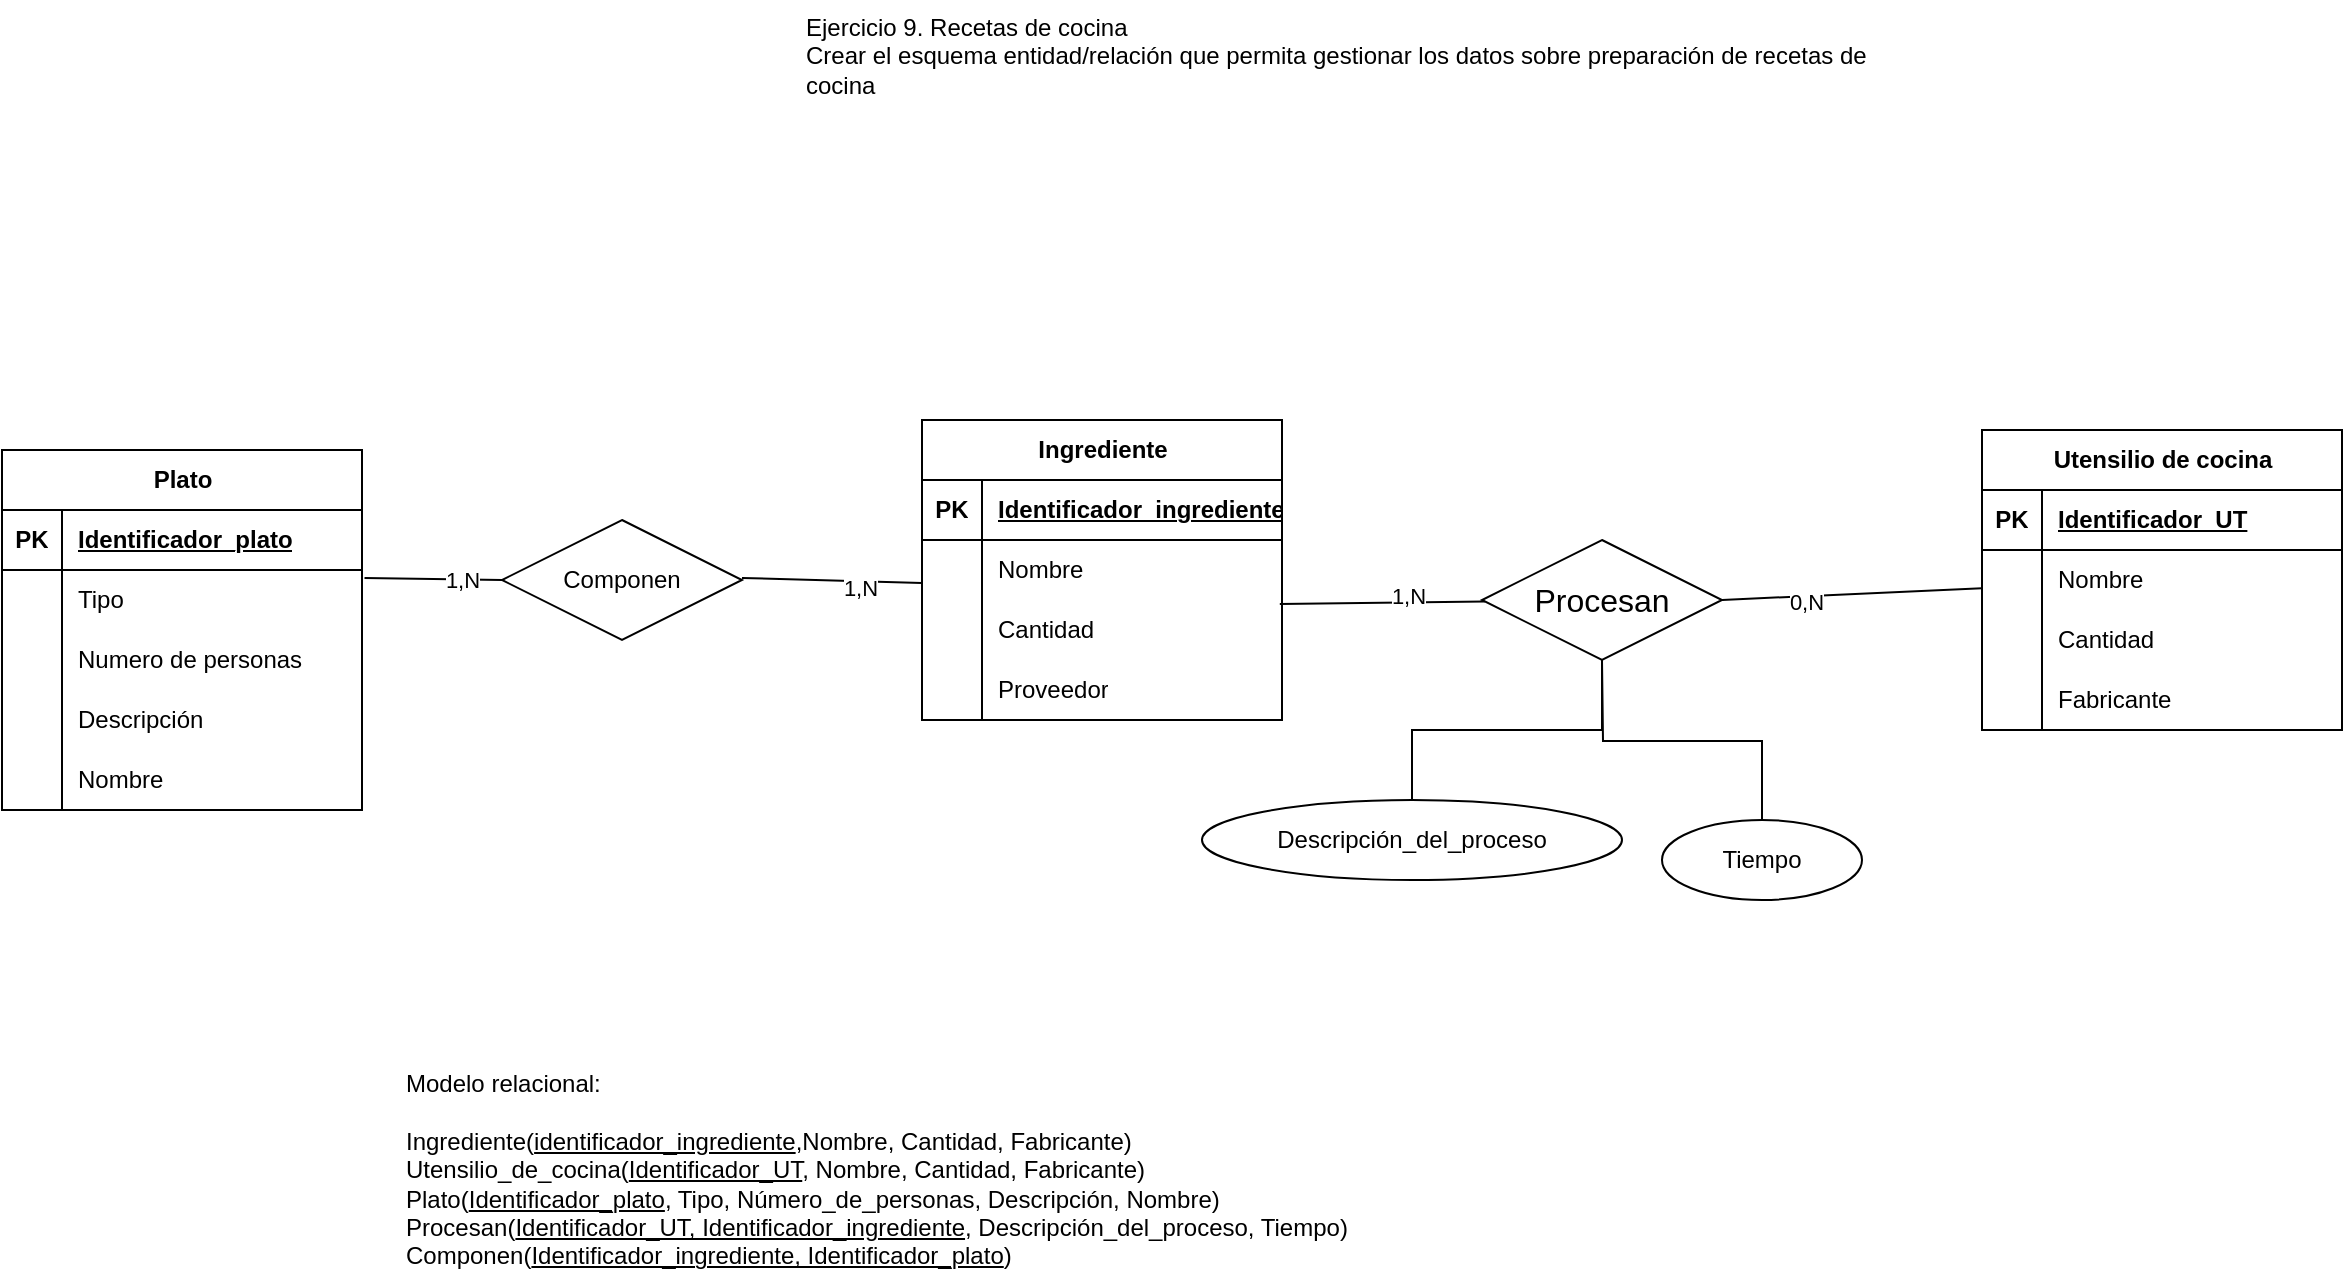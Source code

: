 <mxfile version="21.0.10" type="google"><diagram name="Page-1" id="28-ROfennFecEhw8RD-N"><mxGraphModel grid="1" page="1" gridSize="10" guides="1" tooltips="1" connect="1" arrows="1" fold="1" pageScale="1" pageWidth="850" pageHeight="1100" math="0" shadow="0"><root><mxCell id="0"/><mxCell id="1" parent="0"/><mxCell id="pnl63K2gYSRgU_bxeN3m-1" value="Plato" style="shape=table;startSize=30;container=1;collapsible=1;childLayout=tableLayout;fixedRows=1;rowLines=0;fontStyle=1;align=center;resizeLast=1;html=1;" vertex="1" parent="1"><mxGeometry x="-450" y="-585" width="180" height="180" as="geometry"/></mxCell><mxCell id="pnl63K2gYSRgU_bxeN3m-2" value="" style="shape=tableRow;horizontal=0;startSize=0;swimlaneHead=0;swimlaneBody=0;fillColor=none;collapsible=0;dropTarget=0;points=[[0,0.5],[1,0.5]];portConstraint=eastwest;top=0;left=0;right=0;bottom=1;" vertex="1" parent="pnl63K2gYSRgU_bxeN3m-1"><mxGeometry y="30" width="180" height="30" as="geometry"/></mxCell><mxCell id="pnl63K2gYSRgU_bxeN3m-3" value="PK" style="shape=partialRectangle;connectable=0;fillColor=none;top=0;left=0;bottom=0;right=0;fontStyle=1;overflow=hidden;whiteSpace=wrap;html=1;" vertex="1" parent="pnl63K2gYSRgU_bxeN3m-2"><mxGeometry width="30" height="30" as="geometry"><mxRectangle width="30" height="30" as="alternateBounds"/></mxGeometry></mxCell><mxCell id="pnl63K2gYSRgU_bxeN3m-4" value="Identificador_plato" style="shape=partialRectangle;connectable=0;fillColor=none;top=0;left=0;bottom=0;right=0;align=left;spacingLeft=6;fontStyle=5;overflow=hidden;whiteSpace=wrap;html=1;" vertex="1" parent="pnl63K2gYSRgU_bxeN3m-2"><mxGeometry x="30" width="150" height="30" as="geometry"><mxRectangle width="150" height="30" as="alternateBounds"/></mxGeometry></mxCell><mxCell id="pnl63K2gYSRgU_bxeN3m-5" value="" style="shape=tableRow;horizontal=0;startSize=0;swimlaneHead=0;swimlaneBody=0;fillColor=none;collapsible=0;dropTarget=0;points=[[0,0.5],[1,0.5]];portConstraint=eastwest;top=0;left=0;right=0;bottom=0;" vertex="1" parent="pnl63K2gYSRgU_bxeN3m-1"><mxGeometry y="60" width="180" height="30" as="geometry"/></mxCell><mxCell id="pnl63K2gYSRgU_bxeN3m-6" value="" style="shape=partialRectangle;connectable=0;fillColor=none;top=0;left=0;bottom=0;right=0;editable=1;overflow=hidden;whiteSpace=wrap;html=1;" vertex="1" parent="pnl63K2gYSRgU_bxeN3m-5"><mxGeometry width="30" height="30" as="geometry"><mxRectangle width="30" height="30" as="alternateBounds"/></mxGeometry></mxCell><mxCell id="pnl63K2gYSRgU_bxeN3m-7" value="Tipo" style="shape=partialRectangle;connectable=0;fillColor=none;top=0;left=0;bottom=0;right=0;align=left;spacingLeft=6;overflow=hidden;whiteSpace=wrap;html=1;" vertex="1" parent="pnl63K2gYSRgU_bxeN3m-5"><mxGeometry x="30" width="150" height="30" as="geometry"><mxRectangle width="150" height="30" as="alternateBounds"/></mxGeometry></mxCell><mxCell id="pnl63K2gYSRgU_bxeN3m-8" value="" style="shape=tableRow;horizontal=0;startSize=0;swimlaneHead=0;swimlaneBody=0;fillColor=none;collapsible=0;dropTarget=0;points=[[0,0.5],[1,0.5]];portConstraint=eastwest;top=0;left=0;right=0;bottom=0;" vertex="1" parent="pnl63K2gYSRgU_bxeN3m-1"><mxGeometry y="90" width="180" height="30" as="geometry"/></mxCell><mxCell id="pnl63K2gYSRgU_bxeN3m-9" value="" style="shape=partialRectangle;connectable=0;fillColor=none;top=0;left=0;bottom=0;right=0;editable=1;overflow=hidden;whiteSpace=wrap;html=1;" vertex="1" parent="pnl63K2gYSRgU_bxeN3m-8"><mxGeometry width="30" height="30" as="geometry"><mxRectangle width="30" height="30" as="alternateBounds"/></mxGeometry></mxCell><mxCell id="pnl63K2gYSRgU_bxeN3m-10" value="Numero de personas" style="shape=partialRectangle;connectable=0;fillColor=none;top=0;left=0;bottom=0;right=0;align=left;spacingLeft=6;overflow=hidden;whiteSpace=wrap;html=1;" vertex="1" parent="pnl63K2gYSRgU_bxeN3m-8"><mxGeometry x="30" width="150" height="30" as="geometry"><mxRectangle width="150" height="30" as="alternateBounds"/></mxGeometry></mxCell><mxCell id="C6Ee5K4iD9tcc7pvm4vV-2" value="" style="shape=tableRow;horizontal=0;startSize=0;swimlaneHead=0;swimlaneBody=0;fillColor=none;collapsible=0;dropTarget=0;points=[[0,0.5],[1,0.5]];portConstraint=eastwest;top=0;left=0;right=0;bottom=0;" vertex="1" parent="pnl63K2gYSRgU_bxeN3m-1"><mxGeometry y="120" width="180" height="30" as="geometry"/></mxCell><mxCell id="C6Ee5K4iD9tcc7pvm4vV-3" value="" style="shape=partialRectangle;connectable=0;fillColor=none;top=0;left=0;bottom=0;right=0;editable=1;overflow=hidden;whiteSpace=wrap;html=1;" vertex="1" parent="C6Ee5K4iD9tcc7pvm4vV-2"><mxGeometry width="30" height="30" as="geometry"><mxRectangle width="30" height="30" as="alternateBounds"/></mxGeometry></mxCell><mxCell id="C6Ee5K4iD9tcc7pvm4vV-4" value="Descripción" style="shape=partialRectangle;connectable=0;fillColor=none;top=0;left=0;bottom=0;right=0;align=left;spacingLeft=6;overflow=hidden;whiteSpace=wrap;html=1;" vertex="1" parent="C6Ee5K4iD9tcc7pvm4vV-2"><mxGeometry x="30" width="150" height="30" as="geometry"><mxRectangle width="150" height="30" as="alternateBounds"/></mxGeometry></mxCell><mxCell id="C6Ee5K4iD9tcc7pvm4vV-6" value="" style="shape=tableRow;horizontal=0;startSize=0;swimlaneHead=0;swimlaneBody=0;fillColor=none;collapsible=0;dropTarget=0;points=[[0,0.5],[1,0.5]];portConstraint=eastwest;top=0;left=0;right=0;bottom=0;" vertex="1" parent="pnl63K2gYSRgU_bxeN3m-1"><mxGeometry y="150" width="180" height="30" as="geometry"/></mxCell><mxCell id="C6Ee5K4iD9tcc7pvm4vV-7" value="" style="shape=partialRectangle;connectable=0;fillColor=none;top=0;left=0;bottom=0;right=0;editable=1;overflow=hidden;whiteSpace=wrap;html=1;" vertex="1" parent="C6Ee5K4iD9tcc7pvm4vV-6"><mxGeometry width="30" height="30" as="geometry"><mxRectangle width="30" height="30" as="alternateBounds"/></mxGeometry></mxCell><mxCell id="C6Ee5K4iD9tcc7pvm4vV-8" value="Nombre" style="shape=partialRectangle;connectable=0;fillColor=none;top=0;left=0;bottom=0;right=0;align=left;spacingLeft=6;overflow=hidden;whiteSpace=wrap;html=1;" vertex="1" parent="C6Ee5K4iD9tcc7pvm4vV-6"><mxGeometry x="30" width="150" height="30" as="geometry"><mxRectangle width="150" height="30" as="alternateBounds"/></mxGeometry></mxCell><mxCell id="z5ywBvDTs9drmDrElChn-3" style="edgeStyle=none;curved=1;rounded=0;orthogonalLoop=1;jettySize=auto;html=1;fontSize=12;startSize=8;endSize=8;entryX=1;entryY=0.5;entryDx=0;entryDy=0;endArrow=none;endFill=0;" edge="1" parent="1" source="pnl63K2gYSRgU_bxeN3m-11" target="z5ywBvDTs9drmDrElChn-2"><mxGeometry relative="1" as="geometry"><mxPoint x="370" y="-530" as="targetPoint"/></mxGeometry></mxCell><mxCell id="pnl63K2gYSRgU_bxeN3m-77" value="0,N" style="edgeLabel;html=1;align=center;verticalAlign=middle;resizable=0;points=[];" connectable="0" vertex="1" parent="z5ywBvDTs9drmDrElChn-3"><mxGeometry x="0.423" y="2" relative="1" as="geometry"><mxPoint x="4" as="offset"/></mxGeometry></mxCell><mxCell id="pnl63K2gYSRgU_bxeN3m-11" value="Utensilio de cocina" style="shape=table;startSize=30;container=1;collapsible=1;childLayout=tableLayout;fixedRows=1;rowLines=0;fontStyle=1;align=center;resizeLast=1;html=1;" vertex="1" parent="1"><mxGeometry x="540" y="-595" width="180" height="150" as="geometry"/></mxCell><mxCell id="pnl63K2gYSRgU_bxeN3m-12" value="" style="shape=tableRow;horizontal=0;startSize=0;swimlaneHead=0;swimlaneBody=0;fillColor=none;collapsible=0;dropTarget=0;points=[[0,0.5],[1,0.5]];portConstraint=eastwest;top=0;left=0;right=0;bottom=1;" vertex="1" parent="pnl63K2gYSRgU_bxeN3m-11"><mxGeometry y="30" width="180" height="30" as="geometry"/></mxCell><mxCell id="pnl63K2gYSRgU_bxeN3m-13" value="PK" style="shape=partialRectangle;connectable=0;fillColor=none;top=0;left=0;bottom=0;right=0;fontStyle=1;overflow=hidden;whiteSpace=wrap;html=1;" vertex="1" parent="pnl63K2gYSRgU_bxeN3m-12"><mxGeometry width="30" height="30" as="geometry"><mxRectangle width="30" height="30" as="alternateBounds"/></mxGeometry></mxCell><mxCell id="pnl63K2gYSRgU_bxeN3m-14" value="Identificador_UT" style="shape=partialRectangle;connectable=0;fillColor=none;top=0;left=0;bottom=0;right=0;align=left;spacingLeft=6;fontStyle=5;overflow=hidden;whiteSpace=wrap;html=1;" vertex="1" parent="pnl63K2gYSRgU_bxeN3m-12"><mxGeometry x="30" width="150" height="30" as="geometry"><mxRectangle width="150" height="30" as="alternateBounds"/></mxGeometry></mxCell><mxCell id="pnl63K2gYSRgU_bxeN3m-15" value="" style="shape=tableRow;horizontal=0;startSize=0;swimlaneHead=0;swimlaneBody=0;fillColor=none;collapsible=0;dropTarget=0;points=[[0,0.5],[1,0.5]];portConstraint=eastwest;top=0;left=0;right=0;bottom=0;" vertex="1" parent="pnl63K2gYSRgU_bxeN3m-11"><mxGeometry y="60" width="180" height="30" as="geometry"/></mxCell><mxCell id="pnl63K2gYSRgU_bxeN3m-16" value="" style="shape=partialRectangle;connectable=0;fillColor=none;top=0;left=0;bottom=0;right=0;editable=1;overflow=hidden;whiteSpace=wrap;html=1;" vertex="1" parent="pnl63K2gYSRgU_bxeN3m-15"><mxGeometry width="30" height="30" as="geometry"><mxRectangle width="30" height="30" as="alternateBounds"/></mxGeometry></mxCell><mxCell id="pnl63K2gYSRgU_bxeN3m-17" value="Nombre" style="shape=partialRectangle;connectable=0;fillColor=none;top=0;left=0;bottom=0;right=0;align=left;spacingLeft=6;overflow=hidden;whiteSpace=wrap;html=1;" vertex="1" parent="pnl63K2gYSRgU_bxeN3m-15"><mxGeometry x="30" width="150" height="30" as="geometry"><mxRectangle width="150" height="30" as="alternateBounds"/></mxGeometry></mxCell><mxCell id="pnl63K2gYSRgU_bxeN3m-18" value="" style="shape=tableRow;horizontal=0;startSize=0;swimlaneHead=0;swimlaneBody=0;fillColor=none;collapsible=0;dropTarget=0;points=[[0,0.5],[1,0.5]];portConstraint=eastwest;top=0;left=0;right=0;bottom=0;" vertex="1" parent="pnl63K2gYSRgU_bxeN3m-11"><mxGeometry y="90" width="180" height="30" as="geometry"/></mxCell><mxCell id="pnl63K2gYSRgU_bxeN3m-19" value="" style="shape=partialRectangle;connectable=0;fillColor=none;top=0;left=0;bottom=0;right=0;editable=1;overflow=hidden;whiteSpace=wrap;html=1;" vertex="1" parent="pnl63K2gYSRgU_bxeN3m-18"><mxGeometry width="30" height="30" as="geometry"><mxRectangle width="30" height="30" as="alternateBounds"/></mxGeometry></mxCell><mxCell id="pnl63K2gYSRgU_bxeN3m-20" value="Cantidad" style="shape=partialRectangle;connectable=0;fillColor=none;top=0;left=0;bottom=0;right=0;align=left;spacingLeft=6;overflow=hidden;whiteSpace=wrap;html=1;" vertex="1" parent="pnl63K2gYSRgU_bxeN3m-18"><mxGeometry x="30" width="150" height="30" as="geometry"><mxRectangle width="150" height="30" as="alternateBounds"/></mxGeometry></mxCell><mxCell id="pnl63K2gYSRgU_bxeN3m-21" value="" style="shape=tableRow;horizontal=0;startSize=0;swimlaneHead=0;swimlaneBody=0;fillColor=none;collapsible=0;dropTarget=0;points=[[0,0.5],[1,0.5]];portConstraint=eastwest;top=0;left=0;right=0;bottom=0;" vertex="1" parent="pnl63K2gYSRgU_bxeN3m-11"><mxGeometry y="120" width="180" height="30" as="geometry"/></mxCell><mxCell id="pnl63K2gYSRgU_bxeN3m-22" value="" style="shape=partialRectangle;connectable=0;fillColor=none;top=0;left=0;bottom=0;right=0;editable=1;overflow=hidden;whiteSpace=wrap;html=1;" vertex="1" parent="pnl63K2gYSRgU_bxeN3m-21"><mxGeometry width="30" height="30" as="geometry"><mxRectangle width="30" height="30" as="alternateBounds"/></mxGeometry></mxCell><mxCell id="pnl63K2gYSRgU_bxeN3m-23" value="Fabricante" style="shape=partialRectangle;connectable=0;fillColor=none;top=0;left=0;bottom=0;right=0;align=left;spacingLeft=6;overflow=hidden;whiteSpace=wrap;html=1;" vertex="1" parent="pnl63K2gYSRgU_bxeN3m-21"><mxGeometry x="30" width="150" height="30" as="geometry"><mxRectangle width="150" height="30" as="alternateBounds"/></mxGeometry></mxCell><mxCell id="pnl63K2gYSRgU_bxeN3m-24" value="Componen" style="shape=rhombus;perimeter=rhombusPerimeter;whiteSpace=wrap;html=1;align=center;" vertex="1" parent="1"><mxGeometry x="-200" y="-550" width="120" height="60" as="geometry"/></mxCell><mxCell id="pnl63K2gYSRgU_bxeN3m-39" value="Ingrediente" style="shape=table;startSize=30;container=1;collapsible=1;childLayout=tableLayout;fixedRows=1;rowLines=0;fontStyle=1;align=center;resizeLast=1;html=1;" vertex="1" parent="1"><mxGeometry x="10" y="-600" width="180" height="150" as="geometry"/></mxCell><mxCell id="pnl63K2gYSRgU_bxeN3m-40" value="" style="shape=tableRow;horizontal=0;startSize=0;swimlaneHead=0;swimlaneBody=0;fillColor=none;collapsible=0;dropTarget=0;points=[[0,0.5],[1,0.5]];portConstraint=eastwest;top=0;left=0;right=0;bottom=1;" vertex="1" parent="pnl63K2gYSRgU_bxeN3m-39"><mxGeometry y="30" width="180" height="30" as="geometry"/></mxCell><mxCell id="pnl63K2gYSRgU_bxeN3m-41" value="PK" style="shape=partialRectangle;connectable=0;fillColor=none;top=0;left=0;bottom=0;right=0;fontStyle=1;overflow=hidden;whiteSpace=wrap;html=1;" vertex="1" parent="pnl63K2gYSRgU_bxeN3m-40"><mxGeometry width="30" height="30" as="geometry"><mxRectangle width="30" height="30" as="alternateBounds"/></mxGeometry></mxCell><mxCell id="pnl63K2gYSRgU_bxeN3m-42" value="Identificador_ingrediente" style="shape=partialRectangle;connectable=0;fillColor=none;top=0;left=0;bottom=0;right=0;align=left;spacingLeft=6;fontStyle=5;overflow=hidden;whiteSpace=wrap;html=1;" vertex="1" parent="pnl63K2gYSRgU_bxeN3m-40"><mxGeometry x="30" width="150" height="30" as="geometry"><mxRectangle width="150" height="30" as="alternateBounds"/></mxGeometry></mxCell><mxCell id="pnl63K2gYSRgU_bxeN3m-43" value="" style="shape=tableRow;horizontal=0;startSize=0;swimlaneHead=0;swimlaneBody=0;fillColor=none;collapsible=0;dropTarget=0;points=[[0,0.5],[1,0.5]];portConstraint=eastwest;top=0;left=0;right=0;bottom=0;" vertex="1" parent="pnl63K2gYSRgU_bxeN3m-39"><mxGeometry y="60" width="180" height="30" as="geometry"/></mxCell><mxCell id="pnl63K2gYSRgU_bxeN3m-44" value="" style="shape=partialRectangle;connectable=0;fillColor=none;top=0;left=0;bottom=0;right=0;editable=1;overflow=hidden;whiteSpace=wrap;html=1;" vertex="1" parent="pnl63K2gYSRgU_bxeN3m-43"><mxGeometry width="30" height="30" as="geometry"><mxRectangle width="30" height="30" as="alternateBounds"/></mxGeometry></mxCell><mxCell id="pnl63K2gYSRgU_bxeN3m-45" value="Nombre" style="shape=partialRectangle;connectable=0;fillColor=none;top=0;left=0;bottom=0;right=0;align=left;spacingLeft=6;overflow=hidden;whiteSpace=wrap;html=1;" vertex="1" parent="pnl63K2gYSRgU_bxeN3m-43"><mxGeometry x="30" width="150" height="30" as="geometry"><mxRectangle width="150" height="30" as="alternateBounds"/></mxGeometry></mxCell><mxCell id="pnl63K2gYSRgU_bxeN3m-46" value="" style="shape=tableRow;horizontal=0;startSize=0;swimlaneHead=0;swimlaneBody=0;fillColor=none;collapsible=0;dropTarget=0;points=[[0,0.5],[1,0.5]];portConstraint=eastwest;top=0;left=0;right=0;bottom=0;" vertex="1" parent="pnl63K2gYSRgU_bxeN3m-39"><mxGeometry y="90" width="180" height="30" as="geometry"/></mxCell><mxCell id="pnl63K2gYSRgU_bxeN3m-47" value="" style="shape=partialRectangle;connectable=0;fillColor=none;top=0;left=0;bottom=0;right=0;editable=1;overflow=hidden;whiteSpace=wrap;html=1;" vertex="1" parent="pnl63K2gYSRgU_bxeN3m-46"><mxGeometry width="30" height="30" as="geometry"><mxRectangle width="30" height="30" as="alternateBounds"/></mxGeometry></mxCell><mxCell id="pnl63K2gYSRgU_bxeN3m-48" value="Cantidad" style="shape=partialRectangle;connectable=0;fillColor=none;top=0;left=0;bottom=0;right=0;align=left;spacingLeft=6;overflow=hidden;whiteSpace=wrap;html=1;" vertex="1" parent="pnl63K2gYSRgU_bxeN3m-46"><mxGeometry x="30" width="150" height="30" as="geometry"><mxRectangle width="150" height="30" as="alternateBounds"/></mxGeometry></mxCell><mxCell id="pnl63K2gYSRgU_bxeN3m-49" value="" style="shape=tableRow;horizontal=0;startSize=0;swimlaneHead=0;swimlaneBody=0;fillColor=none;collapsible=0;dropTarget=0;points=[[0,0.5],[1,0.5]];portConstraint=eastwest;top=0;left=0;right=0;bottom=0;" vertex="1" parent="pnl63K2gYSRgU_bxeN3m-39"><mxGeometry y="120" width="180" height="30" as="geometry"/></mxCell><mxCell id="pnl63K2gYSRgU_bxeN3m-50" value="" style="shape=partialRectangle;connectable=0;fillColor=none;top=0;left=0;bottom=0;right=0;editable=1;overflow=hidden;whiteSpace=wrap;html=1;" vertex="1" parent="pnl63K2gYSRgU_bxeN3m-49"><mxGeometry width="30" height="30" as="geometry"><mxRectangle width="30" height="30" as="alternateBounds"/></mxGeometry></mxCell><mxCell id="pnl63K2gYSRgU_bxeN3m-51" value="Proveedor" style="shape=partialRectangle;connectable=0;fillColor=none;top=0;left=0;bottom=0;right=0;align=left;spacingLeft=6;overflow=hidden;whiteSpace=wrap;html=1;" vertex="1" parent="pnl63K2gYSRgU_bxeN3m-49"><mxGeometry x="30" width="150" height="30" as="geometry"><mxRectangle width="150" height="30" as="alternateBounds"/></mxGeometry></mxCell><mxCell id="pnl63K2gYSRgU_bxeN3m-71" value="" style="endArrow=none;html=1;rounded=0;exitX=0;exitY=0.5;exitDx=0;exitDy=0;endFill=0;" edge="1" parent="1"><mxGeometry width="50" height="50" relative="1" as="geometry"><mxPoint x="10" y="-518.5" as="sourcePoint"/><mxPoint x="-80" y="-521" as="targetPoint"/></mxGeometry></mxCell><mxCell id="pnl63K2gYSRgU_bxeN3m-72" value="1,N" style="edgeLabel;html=1;align=center;verticalAlign=middle;resizable=0;points=[];" connectable="0" vertex="1" parent="pnl63K2gYSRgU_bxeN3m-71"><mxGeometry x="-0.298" y="3" relative="1" as="geometry"><mxPoint as="offset"/></mxGeometry></mxCell><mxCell id="pnl63K2gYSRgU_bxeN3m-73" value="" style="endArrow=none;html=1;rounded=0;exitX=0;exitY=0.5;exitDx=0;exitDy=0;entryX=1.007;entryY=0.132;entryDx=0;entryDy=0;entryPerimeter=0;endFill=0;" edge="1" parent="1" source="pnl63K2gYSRgU_bxeN3m-24" target="pnl63K2gYSRgU_bxeN3m-5"><mxGeometry width="50" height="50" relative="1" as="geometry"><mxPoint x="-200" y="-518.75" as="sourcePoint"/><mxPoint x="-290" y="-521.25" as="targetPoint"/></mxGeometry></mxCell><mxCell id="pnl63K2gYSRgU_bxeN3m-74" value="1,N" style="edgeLabel;html=1;align=center;verticalAlign=middle;resizable=0;points=[];" connectable="0" vertex="1" parent="pnl63K2gYSRgU_bxeN3m-73"><mxGeometry x="-0.418" relative="1" as="geometry"><mxPoint as="offset"/></mxGeometry></mxCell><mxCell id="z5ywBvDTs9drmDrElChn-4" style="edgeStyle=none;curved=1;rounded=0;orthogonalLoop=1;jettySize=auto;html=1;fontSize=12;startSize=8;endSize=8;entryX=0.994;entryY=0.067;entryDx=0;entryDy=0;entryPerimeter=0;endArrow=none;endFill=0;" edge="1" parent="1" source="z5ywBvDTs9drmDrElChn-2" target="pnl63K2gYSRgU_bxeN3m-46"><mxGeometry relative="1" as="geometry"/></mxCell><mxCell id="pnl63K2gYSRgU_bxeN3m-79" value="1,N" style="edgeLabel;html=1;align=center;verticalAlign=middle;resizable=0;points=[];" connectable="0" vertex="1" parent="z5ywBvDTs9drmDrElChn-4"><mxGeometry x="-0.241" y="-3" relative="1" as="geometry"><mxPoint as="offset"/></mxGeometry></mxCell><mxCell id="z5ywBvDTs9drmDrElChn-2" value="Procesan" style="shape=rhombus;perimeter=rhombusPerimeter;whiteSpace=wrap;html=1;align=center;fontSize=16;" vertex="1" parent="1"><mxGeometry x="290" y="-540" width="120" height="60" as="geometry"/></mxCell><mxCell id="8pFnyxWzjRKcsZmM7TCm-1" value="Modelo relacional:&lt;br&gt;&lt;br&gt;Ingrediente(&lt;u&gt;identificador_ingrediente&lt;/u&gt;,Nombre, Cantidad, Fabricante)&lt;br&gt;Utensilio_de_cocina(&lt;u&gt;Identificador_UT&lt;/u&gt;, Nombre, Cantidad, Fabricante)&lt;br&gt;Plato(&lt;u&gt;Identificador_plato&lt;/u&gt;, Tipo, Número_de_personas, Descripción, Nombre)&lt;br&gt;Procesan(&lt;u&gt;Identificador_UT, Identificador_ingrediente&lt;/u&gt;, Descripción_del_proceso, Tiempo)&lt;br&gt;Componen(&lt;u&gt;Identificador_ingrediente, Identificador_plato&lt;/u&gt;)" style="text;html=1;strokeColor=none;fillColor=none;align=left;verticalAlign=middle;whiteSpace=wrap;rounded=0;" vertex="1" parent="1"><mxGeometry x="-250" y="-280" width="520" height="110" as="geometry"/></mxCell><mxCell id="8pFnyxWzjRKcsZmM7TCm-4" style="edgeStyle=orthogonalEdgeStyle;rounded=0;orthogonalLoop=1;jettySize=auto;html=1;exitX=0.5;exitY=0;exitDx=0;exitDy=0;entryX=0.5;entryY=1;entryDx=0;entryDy=0;endArrow=none;endFill=0;" edge="1" parent="1" source="8pFnyxWzjRKcsZmM7TCm-2" target="z5ywBvDTs9drmDrElChn-2"><mxGeometry relative="1" as="geometry"/></mxCell><mxCell id="8pFnyxWzjRKcsZmM7TCm-2" value="Descripción_del_proceso" style="ellipse;whiteSpace=wrap;html=1;align=center;" vertex="1" parent="1"><mxGeometry x="150" y="-410" width="210" height="40" as="geometry"/></mxCell><mxCell id="8pFnyxWzjRKcsZmM7TCm-5" style="edgeStyle=orthogonalEdgeStyle;rounded=0;orthogonalLoop=1;jettySize=auto;html=1;exitX=0.5;exitY=0;exitDx=0;exitDy=0;endArrow=none;endFill=0;" edge="1" parent="1" source="8pFnyxWzjRKcsZmM7TCm-3"><mxGeometry relative="1" as="geometry"><mxPoint x="350" y="-480" as="targetPoint"/></mxGeometry></mxCell><mxCell id="8pFnyxWzjRKcsZmM7TCm-3" value="Tiempo" style="ellipse;whiteSpace=wrap;html=1;align=center;" vertex="1" parent="1"><mxGeometry x="380" y="-400" width="100" height="40" as="geometry"/></mxCell><mxCell id="C6Ee5K4iD9tcc7pvm4vV-5" value="Ejercicio 9. Recetas de cocina&lt;br&gt;Crear el esquema entidad/relación que permita gestionar los datos sobre preparación de recetas de&lt;br&gt;cocina" style="text;whiteSpace=wrap;html=1;" vertex="1" parent="1"><mxGeometry x="-50" y="-810" width="560" height="80" as="geometry"/></mxCell></root></mxGraphModel></diagram></mxfile>